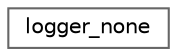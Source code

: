 digraph "类继承关系图"
{
 // LATEX_PDF_SIZE
  bgcolor="transparent";
  edge [fontname=Helvetica,fontsize=10,labelfontname=Helvetica,labelfontsize=10];
  node [fontname=Helvetica,fontsize=10,shape=box,height=0.2,width=0.4];
  rankdir="LR";
  Node0 [id="Node000000",label="logger_none",height=0.2,width=0.4,color="grey40", fillcolor="white", style="filled",URL="$classmylog_1_1logger__none.html",tooltip=" "];
}
